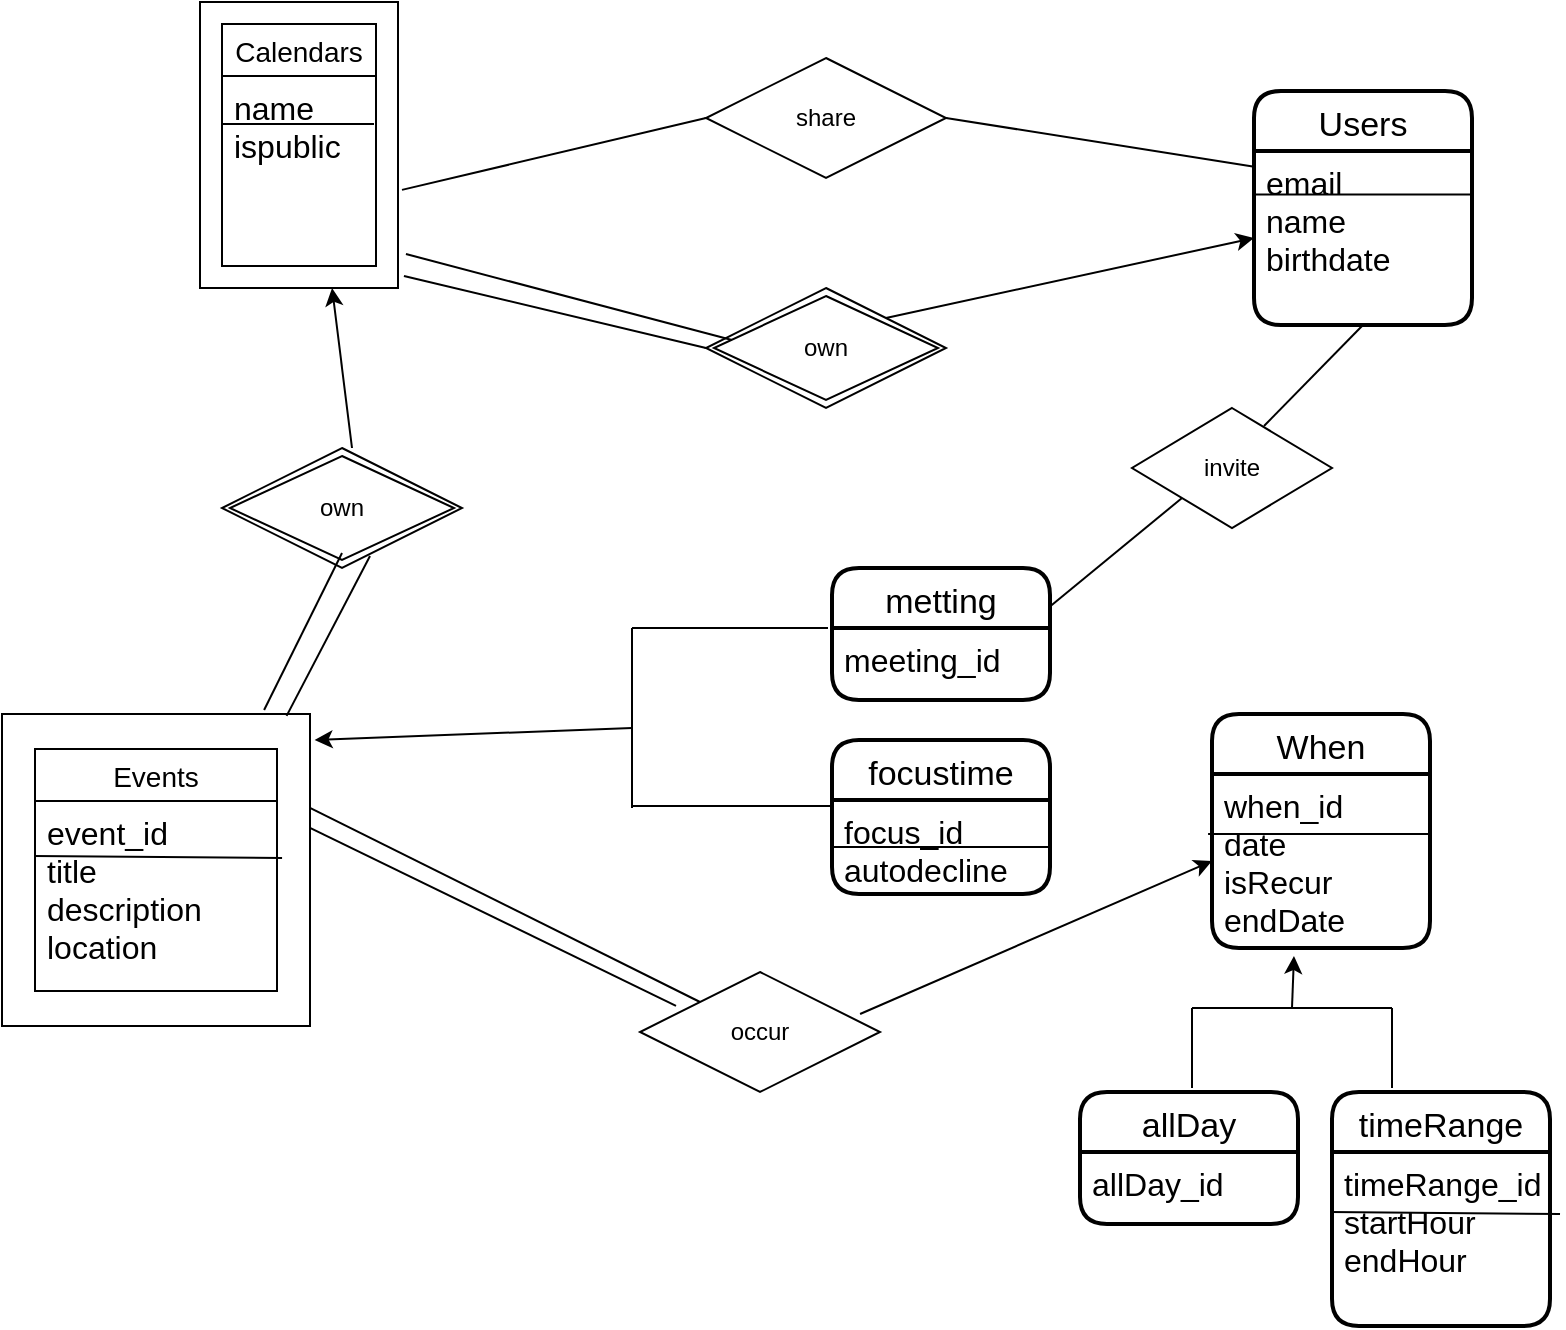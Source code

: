 <mxfile version="16.5.2" type="github">
  <diagram id="kgpKYQtTHZ0yAKxKKP6v" name="Page-1">
    <mxGraphModel dx="2272" dy="762" grid="1" gridSize="11" guides="1" tooltips="1" connect="1" arrows="1" fold="1" page="1" pageScale="1" pageWidth="850" pageHeight="1100" math="0" shadow="0">
      <root>
        <mxCell id="0" />
        <mxCell id="1" parent="0" />
        <mxCell id="GE-RDvmKt15pjjHQEnMM-4" value="" style="endArrow=none;html=1;rounded=0;entryX=-0.006;entryY=0.089;entryDx=0;entryDy=0;entryPerimeter=0;exitX=1;exitY=0.5;exitDx=0;exitDy=0;startArrow=none;" parent="1" source="GE-RDvmKt15pjjHQEnMM-42" target="cPZ5hdvxwTJBf1524TRq-6" edge="1">
          <mxGeometry width="50" height="50" relative="1" as="geometry">
            <mxPoint x="360" y="45" as="sourcePoint" />
            <mxPoint x="519" y="108" as="targetPoint" />
          </mxGeometry>
        </mxCell>
        <mxCell id="GE-RDvmKt15pjjHQEnMM-6" value="" style="endArrow=classic;html=1;rounded=0;entryX=0;entryY=0.5;entryDx=0;entryDy=0;exitX=1;exitY=0;exitDx=0;exitDy=0;" parent="1" source="GE-RDvmKt15pjjHQEnMM-14" target="cPZ5hdvxwTJBf1524TRq-6" edge="1">
          <mxGeometry width="50" height="50" relative="1" as="geometry">
            <mxPoint x="360" y="175" as="sourcePoint" />
            <mxPoint x="521" y="147" as="targetPoint" />
          </mxGeometry>
        </mxCell>
        <mxCell id="GE-RDvmKt15pjjHQEnMM-14" value="own" style="shape=rhombus;double=1;perimeter=rhombusPerimeter;whiteSpace=wrap;html=1;align=center;" parent="1" vertex="1">
          <mxGeometry x="297" y="170" width="120" height="60" as="geometry" />
        </mxCell>
        <mxCell id="GE-RDvmKt15pjjHQEnMM-37" value="" style="endArrow=none;html=1;rounded=0;entryX=0;entryY=0.5;entryDx=0;entryDy=0;exitX=1.02;exitY=0.657;exitDx=0;exitDy=0;exitPerimeter=0;" parent="1" source="vF5NujreFIJhtIzpF-TP-6" target="GE-RDvmKt15pjjHQEnMM-42" edge="1">
          <mxGeometry width="50" height="50" relative="1" as="geometry">
            <mxPoint x="163.019" y="125.995" as="sourcePoint" />
            <mxPoint x="300" y="45" as="targetPoint" />
          </mxGeometry>
        </mxCell>
        <mxCell id="GE-RDvmKt15pjjHQEnMM-38" value="" style="endArrow=none;html=1;rounded=0;entryX=0.108;entryY=0.433;entryDx=0;entryDy=0;exitX=1.04;exitY=0.881;exitDx=0;exitDy=0;entryPerimeter=0;exitPerimeter=0;" parent="1" source="vF5NujreFIJhtIzpF-TP-6" target="GE-RDvmKt15pjjHQEnMM-14" edge="1">
          <mxGeometry width="50" height="50" relative="1" as="geometry">
            <mxPoint x="163.019" y="161.53" as="sourcePoint" />
            <mxPoint x="330" y="95" as="targetPoint" />
          </mxGeometry>
        </mxCell>
        <mxCell id="GE-RDvmKt15pjjHQEnMM-39" value="" style="endArrow=none;html=1;rounded=0;entryX=0;entryY=0.5;entryDx=0;entryDy=0;exitX=1.03;exitY=0.958;exitDx=0;exitDy=0;exitPerimeter=0;" parent="1" source="vF5NujreFIJhtIzpF-TP-6" target="GE-RDvmKt15pjjHQEnMM-14" edge="1">
          <mxGeometry width="50" height="50" relative="1" as="geometry">
            <mxPoint x="154" y="165" as="sourcePoint" />
            <mxPoint x="300" y="200" as="targetPoint" />
          </mxGeometry>
        </mxCell>
        <mxCell id="GE-RDvmKt15pjjHQEnMM-42" value="share" style="shape=rhombus;perimeter=rhombusPerimeter;whiteSpace=wrap;html=1;align=center;" parent="1" vertex="1">
          <mxGeometry x="297" y="55" width="120" height="60" as="geometry" />
        </mxCell>
        <mxCell id="GE-RDvmKt15pjjHQEnMM-51" value="" style="endArrow=none;html=1;rounded=0;entryX=0;entryY=0;entryDx=0;entryDy=0;exitX=1;exitY=0.301;exitDx=0;exitDy=0;exitPerimeter=0;" parent="1" source="vF5NujreFIJhtIzpF-TP-5" target="PeiHN8Plf2mJAL7QQVw7-8" edge="1">
          <mxGeometry width="50" height="50" relative="1" as="geometry">
            <mxPoint x="169" y="412.25" as="sourcePoint" />
            <mxPoint x="289.04" y="533" as="targetPoint" />
          </mxGeometry>
        </mxCell>
        <mxCell id="GE-RDvmKt15pjjHQEnMM-52" value="" style="endArrow=none;html=1;rounded=0;entryX=0.15;entryY=0.283;entryDx=0;entryDy=0;exitX=1;exitY=0.365;exitDx=0;exitDy=0;exitPerimeter=0;entryPerimeter=0;" parent="1" source="vF5NujreFIJhtIzpF-TP-5" target="PeiHN8Plf2mJAL7QQVw7-8" edge="1">
          <mxGeometry width="50" height="50" relative="1" as="geometry">
            <mxPoint x="170.962" y="423.962" as="sourcePoint" />
            <mxPoint x="281" y="536" as="targetPoint" />
            <Array as="points" />
          </mxGeometry>
        </mxCell>
        <mxCell id="GE-RDvmKt15pjjHQEnMM-55" value="" style="endArrow=classic;html=1;rounded=0;exitX=0.917;exitY=0.35;exitDx=0;exitDy=0;entryX=0;entryY=0.5;entryDx=0;entryDy=0;exitPerimeter=0;" parent="1" source="PeiHN8Plf2mJAL7QQVw7-8" target="cPZ5hdvxwTJBf1524TRq-13" edge="1">
          <mxGeometry width="50" height="50" relative="1" as="geometry">
            <mxPoint x="395" y="542" as="sourcePoint" />
            <mxPoint x="542" y="469" as="targetPoint" />
          </mxGeometry>
        </mxCell>
        <mxCell id="GE-RDvmKt15pjjHQEnMM-66" value="" style="endArrow=none;html=1;rounded=0;" parent="1" edge="1">
          <mxGeometry relative="1" as="geometry">
            <mxPoint x="540" y="530" as="sourcePoint" />
            <mxPoint x="640" y="530" as="targetPoint" />
          </mxGeometry>
        </mxCell>
        <mxCell id="GE-RDvmKt15pjjHQEnMM-67" value="" style="endArrow=none;html=1;rounded=0;entryX=0.49;entryY=1.025;entryDx=0;entryDy=0;entryPerimeter=0;" parent="1" edge="1">
          <mxGeometry relative="1" as="geometry">
            <mxPoint x="540" y="570" as="sourcePoint" />
            <mxPoint x="540" y="530" as="targetPoint" />
          </mxGeometry>
        </mxCell>
        <mxCell id="GE-RDvmKt15pjjHQEnMM-68" value="" style="endArrow=none;html=1;rounded=0;entryX=0.49;entryY=1.025;entryDx=0;entryDy=0;entryPerimeter=0;" parent="1" edge="1">
          <mxGeometry relative="1" as="geometry">
            <mxPoint x="640" y="570" as="sourcePoint" />
            <mxPoint x="640" y="530" as="targetPoint" />
          </mxGeometry>
        </mxCell>
        <mxCell id="GE-RDvmKt15pjjHQEnMM-71" value="" style="endArrow=classic;html=1;rounded=0;entryX=0.376;entryY=1.046;entryDx=0;entryDy=0;entryPerimeter=0;" parent="1" target="cPZ5hdvxwTJBf1524TRq-13" edge="1">
          <mxGeometry width="50" height="50" relative="1" as="geometry">
            <mxPoint x="590" y="530" as="sourcePoint" />
            <mxPoint x="590" y="490" as="targetPoint" />
          </mxGeometry>
        </mxCell>
        <mxCell id="GE-RDvmKt15pjjHQEnMM-78" value="" style="endArrow=none;html=1;rounded=0;" parent="1" edge="1">
          <mxGeometry relative="1" as="geometry">
            <mxPoint x="260" y="340" as="sourcePoint" />
            <mxPoint x="260" y="390" as="targetPoint" />
            <Array as="points">
              <mxPoint x="260" y="360" />
            </Array>
          </mxGeometry>
        </mxCell>
        <mxCell id="GE-RDvmKt15pjjHQEnMM-79" value="" style="endArrow=none;html=1;rounded=0;entryX=0.49;entryY=1.025;entryDx=0;entryDy=0;entryPerimeter=0;" parent="1" edge="1">
          <mxGeometry relative="1" as="geometry">
            <mxPoint x="260" y="430" as="sourcePoint" />
            <mxPoint x="260" y="390" as="targetPoint" />
          </mxGeometry>
        </mxCell>
        <mxCell id="GE-RDvmKt15pjjHQEnMM-82" value="" style="endArrow=none;html=1;rounded=0;exitX=1.02;exitY=0.625;exitDx=0;exitDy=0;exitPerimeter=0;entryX=0;entryY=1;entryDx=0;entryDy=0;" parent="1" target="GE-RDvmKt15pjjHQEnMM-83" edge="1">
          <mxGeometry width="50" height="50" relative="1" as="geometry">
            <mxPoint x="462" y="335" as="sourcePoint" />
            <mxPoint x="440" y="270" as="targetPoint" />
          </mxGeometry>
        </mxCell>
        <mxCell id="GE-RDvmKt15pjjHQEnMM-83" value="invite" style="shape=rhombus;perimeter=rhombusPerimeter;whiteSpace=wrap;html=1;align=center;" parent="1" vertex="1">
          <mxGeometry x="510" y="230" width="100" height="60" as="geometry" />
        </mxCell>
        <mxCell id="GE-RDvmKt15pjjHQEnMM-84" value="" style="endArrow=none;html=1;rounded=0;exitX=0.66;exitY=0.15;exitDx=0;exitDy=0;entryX=0.5;entryY=1;entryDx=0;entryDy=0;exitPerimeter=0;" parent="1" source="GE-RDvmKt15pjjHQEnMM-83" target="cPZ5hdvxwTJBf1524TRq-6" edge="1">
          <mxGeometry width="50" height="50" relative="1" as="geometry">
            <mxPoint x="480" y="235" as="sourcePoint" />
            <mxPoint x="569" y="152" as="targetPoint" />
          </mxGeometry>
        </mxCell>
        <mxCell id="GE-RDvmKt15pjjHQEnMM-76" value="" style="endArrow=none;html=1;rounded=0;" parent="1" edge="1">
          <mxGeometry relative="1" as="geometry">
            <mxPoint x="260" y="429" as="sourcePoint" />
            <mxPoint x="360" y="429" as="targetPoint" />
          </mxGeometry>
        </mxCell>
        <mxCell id="GE-RDvmKt15pjjHQEnMM-88" value="" style="endArrow=none;html=1;rounded=0;entryX=-0.02;entryY=0.75;entryDx=0;entryDy=0;entryPerimeter=0;" parent="1" edge="1">
          <mxGeometry relative="1" as="geometry">
            <mxPoint x="260" y="340" as="sourcePoint" />
            <mxPoint x="358" y="340" as="targetPoint" />
          </mxGeometry>
        </mxCell>
        <mxCell id="GE-RDvmKt15pjjHQEnMM-90" value="own" style="shape=rhombus;double=1;perimeter=rhombusPerimeter;whiteSpace=wrap;html=1;align=center;" parent="1" vertex="1">
          <mxGeometry x="55" y="250" width="120" height="60" as="geometry" />
        </mxCell>
        <mxCell id="GE-RDvmKt15pjjHQEnMM-92" value="" style="endArrow=none;html=1;rounded=0;entryX=0.924;entryY=0.006;entryDx=0;entryDy=0;entryPerimeter=0;" parent="1" target="vF5NujreFIJhtIzpF-TP-5" edge="1">
          <mxGeometry width="50" height="50" relative="1" as="geometry">
            <mxPoint x="129" y="304" as="sourcePoint" />
            <mxPoint x="129" y="385" as="targetPoint" />
          </mxGeometry>
        </mxCell>
        <mxCell id="GE-RDvmKt15pjjHQEnMM-95" value="" style="endArrow=classic;html=1;rounded=0;entryX=0.667;entryY=1;entryDx=0;entryDy=0;entryPerimeter=0;" parent="1" target="vF5NujreFIJhtIzpF-TP-6" edge="1">
          <mxGeometry width="50" height="50" relative="1" as="geometry">
            <mxPoint x="120" y="250" as="sourcePoint" />
            <mxPoint x="122.035" y="170.5" as="targetPoint" />
          </mxGeometry>
        </mxCell>
        <mxCell id="GE-RDvmKt15pjjHQEnMM-96" value="" style="endArrow=none;html=1;rounded=0;entryX=0.851;entryY=-0.013;entryDx=0;entryDy=0;entryPerimeter=0;" parent="1" target="vF5NujreFIJhtIzpF-TP-5" edge="1">
          <mxGeometry width="50" height="50" relative="1" as="geometry">
            <mxPoint x="115" y="302.5" as="sourcePoint" />
            <mxPoint x="115" y="385" as="targetPoint" />
          </mxGeometry>
        </mxCell>
        <mxCell id="GE-RDvmKt15pjjHQEnMM-101" value="" style="endArrow=classic;html=1;rounded=0;entryX=1.015;entryY=0.083;entryDx=0;entryDy=0;entryPerimeter=0;" parent="1" target="vF5NujreFIJhtIzpF-TP-5" edge="1">
          <mxGeometry width="50" height="50" relative="1" as="geometry">
            <mxPoint x="260" y="390" as="sourcePoint" />
            <mxPoint x="172.052" y="393.998" as="targetPoint" />
          </mxGeometry>
        </mxCell>
        <mxCell id="cPZ5hdvxwTJBf1524TRq-5" value="Users" style="swimlane;childLayout=stackLayout;horizontal=1;startSize=30;horizontalStack=0;rounded=1;fontSize=17;fontStyle=0;strokeWidth=2;resizeParent=0;resizeLast=1;shadow=0;dashed=0;align=center;" parent="1" vertex="1">
          <mxGeometry x="571" y="71.5" width="109" height="117" as="geometry" />
        </mxCell>
        <mxCell id="cPZ5hdvxwTJBf1524TRq-6" value="email&#xa;name&#xa;birthdate&#xa;" style="align=left;strokeColor=none;fillColor=none;spacingLeft=4;fontSize=16;verticalAlign=top;resizable=0;rotatable=0;part=1;fontStyle=0" parent="cPZ5hdvxwTJBf1524TRq-5" vertex="1">
          <mxGeometry y="30" width="109" height="87" as="geometry" />
        </mxCell>
        <mxCell id="PeiHN8Plf2mJAL7QQVw7-6" value="" style="endArrow=none;html=1;rounded=0;entryX=1;entryY=0.25;entryDx=0;entryDy=0;exitX=0;exitY=0.25;exitDx=0;exitDy=0;" edge="1" parent="cPZ5hdvxwTJBf1524TRq-5" source="cPZ5hdvxwTJBf1524TRq-6" target="cPZ5hdvxwTJBf1524TRq-6">
          <mxGeometry width="50" height="50" relative="1" as="geometry">
            <mxPoint x="1" y="51.5" as="sourcePoint" />
            <mxPoint x="-55.001" y="58.005" as="targetPoint" />
          </mxGeometry>
        </mxCell>
        <mxCell id="cPZ5hdvxwTJBf1524TRq-12" value="When" style="swimlane;childLayout=stackLayout;horizontal=1;startSize=30;horizontalStack=0;rounded=1;fontSize=17;fontStyle=0;strokeWidth=2;resizeParent=0;resizeLast=1;shadow=0;dashed=0;align=center;" parent="1" vertex="1">
          <mxGeometry x="550" y="383" width="109" height="117" as="geometry" />
        </mxCell>
        <mxCell id="cPZ5hdvxwTJBf1524TRq-13" value="when_id&#xa;date&#xa;isRecur&#xa;endDate" style="align=left;strokeColor=none;fillColor=none;spacingLeft=4;fontSize=16;verticalAlign=top;resizable=0;rotatable=0;part=1;" parent="cPZ5hdvxwTJBf1524TRq-12" vertex="1">
          <mxGeometry y="30" width="109" height="87" as="geometry" />
        </mxCell>
        <mxCell id="PeiHN8Plf2mJAL7QQVw7-9" value="" style="endArrow=none;html=1;rounded=0;exitX=-0.018;exitY=0.345;exitDx=0;exitDy=0;exitPerimeter=0;" edge="1" parent="cPZ5hdvxwTJBf1524TRq-12" source="cPZ5hdvxwTJBf1524TRq-13">
          <mxGeometry width="50" height="50" relative="1" as="geometry">
            <mxPoint x="-242" y="-107.995" as="sourcePoint" />
            <mxPoint x="110" y="60" as="targetPoint" />
          </mxGeometry>
        </mxCell>
        <mxCell id="cPZ5hdvxwTJBf1524TRq-17" value="timeRange" style="swimlane;childLayout=stackLayout;horizontal=1;startSize=30;horizontalStack=0;rounded=1;fontSize=17;fontStyle=0;strokeWidth=2;resizeParent=0;resizeLast=1;shadow=0;dashed=0;align=center;" parent="1" vertex="1">
          <mxGeometry x="610" y="572" width="109" height="117" as="geometry" />
        </mxCell>
        <mxCell id="cPZ5hdvxwTJBf1524TRq-18" value="timeRange_id&#xa;startHour&#xa;endHour" style="align=left;strokeColor=none;fillColor=none;spacingLeft=4;fontSize=16;verticalAlign=top;resizable=0;rotatable=0;part=1;" parent="cPZ5hdvxwTJBf1524TRq-17" vertex="1">
          <mxGeometry y="30" width="109" height="87" as="geometry" />
        </mxCell>
        <mxCell id="PeiHN8Plf2mJAL7QQVw7-11" value="" style="endArrow=none;html=1;rounded=0;entryX=1.046;entryY=0.356;entryDx=0;entryDy=0;exitX=-0.009;exitY=0.345;exitDx=0;exitDy=0;entryPerimeter=0;exitPerimeter=0;" edge="1" parent="cPZ5hdvxwTJBf1524TRq-17" source="cPZ5hdvxwTJBf1524TRq-18" target="cPZ5hdvxwTJBf1524TRq-18">
          <mxGeometry width="50" height="50" relative="1" as="geometry">
            <mxPoint x="-247" y="88.005" as="sourcePoint" />
            <mxPoint x="-171.001" y="88.005" as="targetPoint" />
          </mxGeometry>
        </mxCell>
        <mxCell id="cPZ5hdvxwTJBf1524TRq-20" value="focustime" style="swimlane;childLayout=stackLayout;horizontal=1;startSize=30;horizontalStack=0;rounded=1;fontSize=17;fontStyle=0;strokeWidth=2;resizeParent=0;resizeLast=1;shadow=0;dashed=0;align=center;" parent="1" vertex="1">
          <mxGeometry x="360" y="396" width="109" height="77" as="geometry" />
        </mxCell>
        <mxCell id="cPZ5hdvxwTJBf1524TRq-21" value="focus_id&#xa;autodecline" style="align=left;strokeColor=none;fillColor=none;spacingLeft=4;fontSize=16;verticalAlign=top;resizable=0;rotatable=0;part=1;" parent="cPZ5hdvxwTJBf1524TRq-20" vertex="1">
          <mxGeometry y="30" width="109" height="47" as="geometry" />
        </mxCell>
        <mxCell id="PeiHN8Plf2mJAL7QQVw7-7" value="" style="endArrow=none;html=1;rounded=0;entryX=1;entryY=0.5;entryDx=0;entryDy=0;exitX=0;exitY=0.5;exitDx=0;exitDy=0;" edge="1" parent="cPZ5hdvxwTJBf1524TRq-20" source="cPZ5hdvxwTJBf1524TRq-21" target="cPZ5hdvxwTJBf1524TRq-21">
          <mxGeometry width="50" height="50" relative="1" as="geometry">
            <mxPoint x="-129" y="64.505" as="sourcePoint" />
            <mxPoint x="-53.001" y="64.505" as="targetPoint" />
          </mxGeometry>
        </mxCell>
        <mxCell id="cPZ5hdvxwTJBf1524TRq-23" value="metting" style="swimlane;childLayout=stackLayout;horizontal=1;startSize=30;horizontalStack=0;rounded=1;fontSize=17;fontStyle=0;strokeWidth=2;resizeParent=0;resizeLast=1;shadow=0;dashed=0;align=center;" parent="1" vertex="1">
          <mxGeometry x="360" y="310" width="109" height="66" as="geometry">
            <mxRectangle x="360" y="310" width="88" height="30" as="alternateBounds" />
          </mxGeometry>
        </mxCell>
        <mxCell id="cPZ5hdvxwTJBf1524TRq-24" value="meeting_id" style="align=left;strokeColor=none;fillColor=none;spacingLeft=4;fontSize=16;verticalAlign=top;resizable=0;rotatable=0;part=1;" parent="cPZ5hdvxwTJBf1524TRq-23" vertex="1">
          <mxGeometry y="30" width="109" height="36" as="geometry" />
        </mxCell>
        <mxCell id="cPZ5hdvxwTJBf1524TRq-25" value="allDay" style="swimlane;childLayout=stackLayout;horizontal=1;startSize=30;horizontalStack=0;rounded=1;fontSize=17;fontStyle=0;strokeWidth=2;resizeParent=0;resizeLast=1;shadow=0;dashed=0;align=center;" parent="1" vertex="1">
          <mxGeometry x="484" y="572" width="109" height="66" as="geometry">
            <mxRectangle x="360" y="310" width="88" height="30" as="alternateBounds" />
          </mxGeometry>
        </mxCell>
        <mxCell id="cPZ5hdvxwTJBf1524TRq-26" value="allDay_id" style="align=left;strokeColor=none;fillColor=none;spacingLeft=4;fontSize=16;verticalAlign=top;resizable=0;rotatable=0;part=1;" parent="cPZ5hdvxwTJBf1524TRq-25" vertex="1">
          <mxGeometry y="30" width="109" height="36" as="geometry" />
        </mxCell>
        <mxCell id="vF5NujreFIJhtIzpF-TP-1" value="Events" style="swimlane;fontStyle=0;childLayout=stackLayout;horizontal=1;startSize=26;horizontalStack=0;resizeParent=1;resizeParentMax=0;resizeLast=0;collapsible=1;marginBottom=0;align=center;fontSize=14;fillColor=none;" parent="1" vertex="1">
          <mxGeometry x="-38.5" y="400.5" width="121" height="121" as="geometry" />
        </mxCell>
        <mxCell id="vF5NujreFIJhtIzpF-TP-2" value="event_id&#xa;title&#xa;description&#xa;location" style="text;strokeColor=none;fillColor=none;spacingLeft=4;spacingRight=4;overflow=hidden;rotatable=0;points=[[0,0.5],[1,0.5]];portConstraint=eastwest;fontSize=16;" parent="vF5NujreFIJhtIzpF-TP-1" vertex="1">
          <mxGeometry y="26" width="121" height="95" as="geometry" />
        </mxCell>
        <mxCell id="PeiHN8Plf2mJAL7QQVw7-10" value="" style="endArrow=none;html=1;rounded=0;exitX=-0.004;exitY=0.289;exitDx=0;exitDy=0;exitPerimeter=0;entryX=1.021;entryY=0.3;entryDx=0;entryDy=0;entryPerimeter=0;" edge="1" parent="vF5NujreFIJhtIzpF-TP-1" source="vF5NujreFIJhtIzpF-TP-2" target="vF5NujreFIJhtIzpF-TP-2">
          <mxGeometry width="50" height="50" relative="1" as="geometry">
            <mxPoint x="-159.5" y="40.505" as="sourcePoint" />
            <mxPoint x="-83.5" y="83.5" as="targetPoint" />
          </mxGeometry>
        </mxCell>
        <UserObject label="" treeRoot="1" id="vF5NujreFIJhtIzpF-TP-5">
          <mxCell style="whiteSpace=wrap;html=1;align=center;treeFolding=1;treeMoving=1;newEdgeStyle={&quot;edgeStyle&quot;:&quot;elbowEdgeStyle&quot;,&quot;startArrow&quot;:&quot;none&quot;,&quot;endArrow&quot;:&quot;none&quot;};fontSize=16;fillColor=none;" parent="1" vertex="1">
            <mxGeometry x="-55" y="383" width="154" height="156" as="geometry" />
          </mxCell>
        </UserObject>
        <UserObject label="" treeRoot="1" id="vF5NujreFIJhtIzpF-TP-6">
          <mxCell style="whiteSpace=wrap;html=1;align=center;treeFolding=1;treeMoving=1;newEdgeStyle={&quot;edgeStyle&quot;:&quot;elbowEdgeStyle&quot;,&quot;startArrow&quot;:&quot;none&quot;,&quot;endArrow&quot;:&quot;none&quot;};fontSize=16;fillColor=none;" parent="1" vertex="1">
            <mxGeometry x="44" y="27" width="99" height="143" as="geometry" />
          </mxCell>
        </UserObject>
        <mxCell id="vF5NujreFIJhtIzpF-TP-7" value="Calendars" style="swimlane;fontStyle=0;childLayout=stackLayout;horizontal=1;startSize=26;horizontalStack=0;resizeParent=1;resizeParentMax=0;resizeLast=0;collapsible=1;marginBottom=0;align=center;fontSize=14;fillColor=none;" parent="1" vertex="1">
          <mxGeometry x="55" y="38" width="77" height="121" as="geometry" />
        </mxCell>
        <mxCell id="vF5NujreFIJhtIzpF-TP-8" value="name&#xa;ispublic" style="text;strokeColor=none;fillColor=none;spacingLeft=4;spacingRight=4;overflow=hidden;rotatable=0;points=[[0,0.5],[1,0.5]];portConstraint=eastwest;fontSize=16;fontStyle=0" parent="vF5NujreFIJhtIzpF-TP-7" vertex="1">
          <mxGeometry y="26" width="77" height="95" as="geometry" />
        </mxCell>
        <mxCell id="PeiHN8Plf2mJAL7QQVw7-5" value="" style="endArrow=none;html=1;rounded=0;entryX=0.987;entryY=0.253;entryDx=0;entryDy=0;entryPerimeter=0;exitX=0;exitY=0.253;exitDx=0;exitDy=0;exitPerimeter=0;" edge="1" parent="vF5NujreFIJhtIzpF-TP-7" source="vF5NujreFIJhtIzpF-TP-8" target="vF5NujreFIJhtIzpF-TP-8">
          <mxGeometry width="50" height="50" relative="1" as="geometry">
            <mxPoint x="-160" y="117" as="sourcePoint" />
            <mxPoint x="-110" y="67" as="targetPoint" />
          </mxGeometry>
        </mxCell>
        <mxCell id="PeiHN8Plf2mJAL7QQVw7-8" value="occur" style="shape=rhombus;perimeter=rhombusPerimeter;whiteSpace=wrap;html=1;align=center;" vertex="1" parent="1">
          <mxGeometry x="264" y="512" width="120" height="60" as="geometry" />
        </mxCell>
      </root>
    </mxGraphModel>
  </diagram>
</mxfile>

